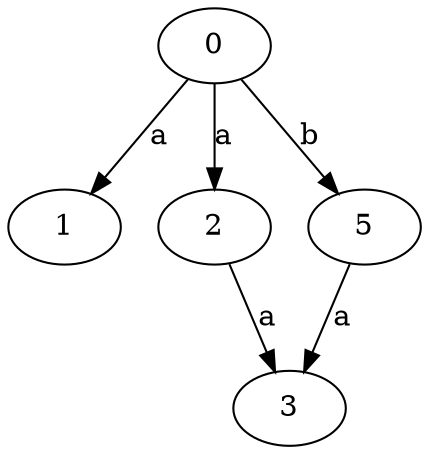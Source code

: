 strict digraph  {
1;
2;
0;
3;
5;
2 -> 3  [label=a];
0 -> 1  [label=a];
0 -> 2  [label=a];
0 -> 5  [label=b];
5 -> 3  [label=a];
}

